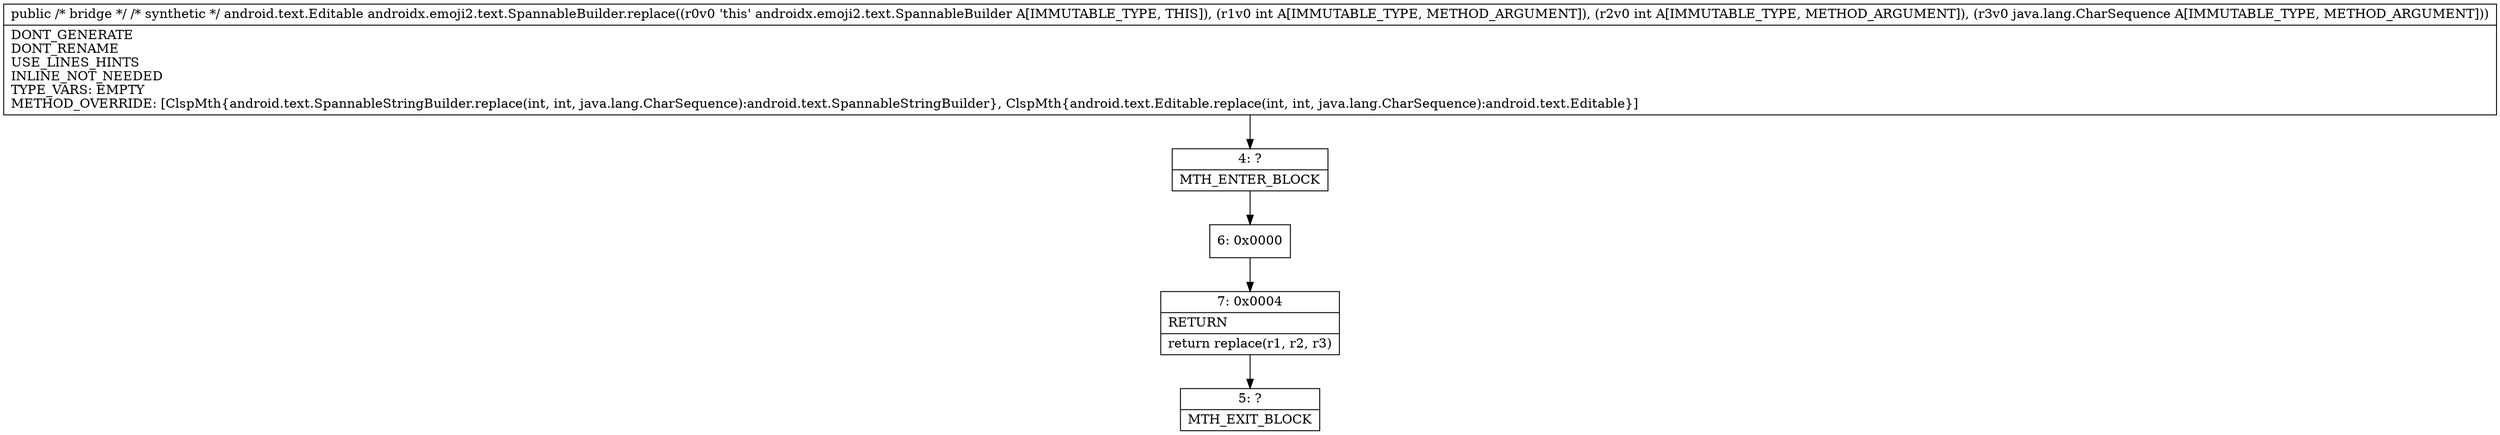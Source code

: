 digraph "CFG forandroidx.emoji2.text.SpannableBuilder.replace(IILjava\/lang\/CharSequence;)Landroid\/text\/Editable;" {
Node_4 [shape=record,label="{4\:\ ?|MTH_ENTER_BLOCK\l}"];
Node_6 [shape=record,label="{6\:\ 0x0000}"];
Node_7 [shape=record,label="{7\:\ 0x0004|RETURN\l|return replace(r1, r2, r3)\l}"];
Node_5 [shape=record,label="{5\:\ ?|MTH_EXIT_BLOCK\l}"];
MethodNode[shape=record,label="{public \/* bridge *\/ \/* synthetic *\/ android.text.Editable androidx.emoji2.text.SpannableBuilder.replace((r0v0 'this' androidx.emoji2.text.SpannableBuilder A[IMMUTABLE_TYPE, THIS]), (r1v0 int A[IMMUTABLE_TYPE, METHOD_ARGUMENT]), (r2v0 int A[IMMUTABLE_TYPE, METHOD_ARGUMENT]), (r3v0 java.lang.CharSequence A[IMMUTABLE_TYPE, METHOD_ARGUMENT]))  | DONT_GENERATE\lDONT_RENAME\lUSE_LINES_HINTS\lINLINE_NOT_NEEDED\lTYPE_VARS: EMPTY\lMETHOD_OVERRIDE: [ClspMth\{android.text.SpannableStringBuilder.replace(int, int, java.lang.CharSequence):android.text.SpannableStringBuilder\}, ClspMth\{android.text.Editable.replace(int, int, java.lang.CharSequence):android.text.Editable\}]\l}"];
MethodNode -> Node_4;Node_4 -> Node_6;
Node_6 -> Node_7;
Node_7 -> Node_5;
}

